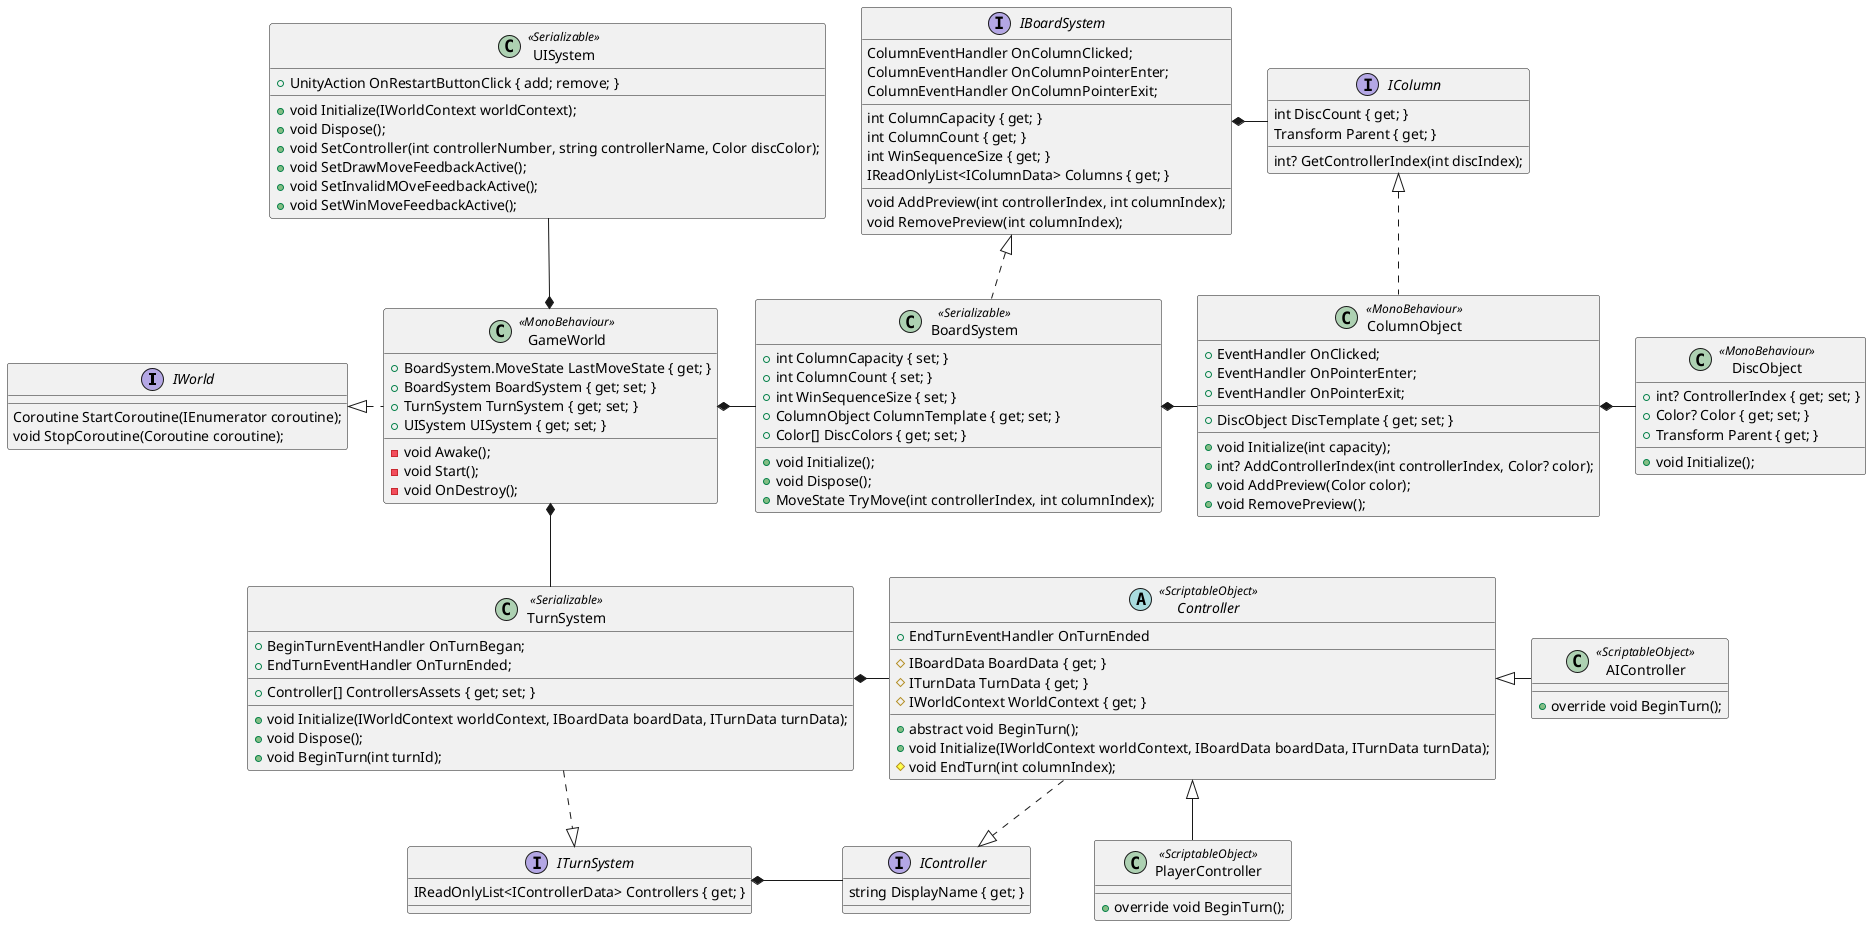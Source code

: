 @startuml

interface IWorld
{
  Coroutine StartCoroutine(IEnumerator coroutine);
  void StopCoroutine(Coroutine coroutine);
}

class GameWorld <<MonoBehaviour>>
{
  +BoardSystem.MoveState LastMoveState { get; }
  +BoardSystem BoardSystem { get; set; }
  +TurnSystem TurnSystem { get; set; }
  +UISystem UISystem { get; set; }
  __
  -void Awake();
  -void Start();
  -void OnDestroy();
}

interface IBoardSystem
{
  ColumnEventHandler OnColumnClicked;
  ColumnEventHandler OnColumnPointerEnter;
  ColumnEventHandler OnColumnPointerExit;
  __
  int ColumnCapacity { get; }
  int ColumnCount { get; }
  int WinSequenceSize { get; }
  IReadOnlyList<IColumnData> Columns { get; }
  __
  void AddPreview(int controllerIndex, int columnIndex);
  void RemovePreview(int columnIndex);
}

class BoardSystem <<Serializable>>
{
  +int ColumnCapacity { set; }
  +int ColumnCount { set; }
  +int WinSequenceSize { set; }
  +ColumnObject ColumnTemplate { get; set; }
  +Color[] DiscColors { get; set; }
  __
  +void Initialize();
  +void Dispose();
  +MoveState TryMove(int controllerIndex, int columnIndex);
}

interface IColumn
{
  int DiscCount { get; }
  Transform Parent { get; }
  __
  int? GetControllerIndex(int discIndex);
}

class ColumnObject <<MonoBehaviour>>
{
  +EventHandler OnClicked;
  +EventHandler OnPointerEnter;
  +EventHandler OnPointerExit;
  __
  +DiscObject DiscTemplate { get; set; }
  __
  +void Initialize(int capacity);
  +int? AddControllerIndex(int controllerIndex, Color? color);
  +void AddPreview(Color color);
  +void RemovePreview();
}

class DiscObject <<MonoBehaviour>>
{
  +int? ControllerIndex { get; set; }
  +Color? Color { get; set; }
  +Transform Parent { get; }
  __
  +void Initialize();
}

interface ITurnSystem
{
  IReadOnlyList<IControllerData> Controllers { get; }
}

class TurnSystem <<Serializable>>
{
  +BeginTurnEventHandler OnTurnBegan;
  +EndTurnEventHandler OnTurnEnded;
  __
  +Controller[] ControllersAssets { get; set; }
  __
  +void Initialize(IWorldContext worldContext, IBoardData boardData, ITurnData turnData);
  +void Dispose();
  +void BeginTurn(int turnId);
}

interface IController
{
  string DisplayName { get; }
}

abstract class Controller <<ScriptableObject>>
{
  +EndTurnEventHandler OnTurnEnded
  __
  #IBoardData BoardData { get; }
  #ITurnData TurnData { get; }
  #IWorldContext WorldContext { get; }
  __
  +abstract void BeginTurn();
  +void Initialize(IWorldContext worldContext, IBoardData boardData, ITurnData turnData);
  #void EndTurn(int columnIndex);
}

class PlayerController <<ScriptableObject>>
{
  +override void BeginTurn();
}

class AIController <<ScriptableObject>>
{
  +override void BeginTurn();
}

class UISystem <<Serializable>>
{
  +UnityAction OnRestartButtonClick { add; remove; }
  __
  +void Initialize(IWorldContext worldContext);
  +void Dispose();
  +void SetController(int controllerNumber, string controllerName, Color discColor);
  +void SetDrawMoveFeedbackActive();
  +void SetInvalidMOveFeedbackActive();
  +void SetWinMoveFeedbackActive();
}

IWorld <|.right. GameWorld
GameWorld *-right- BoardSystem
GameWorld *-down- TurnSystem
GameWorld *-up- UISystem

IBoardSystem <|.down. BoardSystem
IBoardSystem *-right- IColumn
BoardSystem *-right- ColumnObject

IColumn <|.down. ColumnObject
ColumnObject *-right- DiscObject

ITurnSystem <|.up. TurnSystem
ITurnSystem *-right- IController
TurnSystem *-right- Controller

IController <|.up. Controller
Controller <|-down- PlayerController
Controller <|-right- AIController

@enduml
